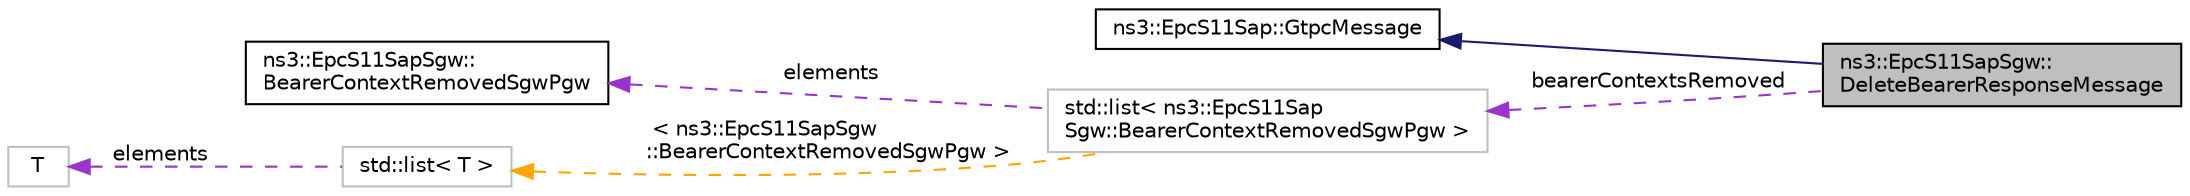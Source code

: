 digraph "ns3::EpcS11SapSgw::DeleteBearerResponseMessage"
{
 // LATEX_PDF_SIZE
  edge [fontname="Helvetica",fontsize="10",labelfontname="Helvetica",labelfontsize="10"];
  node [fontname="Helvetica",fontsize="10",shape=record];
  rankdir="LR";
  Node1 [label="ns3::EpcS11SapSgw::\lDeleteBearerResponseMessage",height=0.2,width=0.4,color="black", fillcolor="grey75", style="filled", fontcolor="black",tooltip="Delete Bearer Response message, see 3GPP TS 29.274 Release 9 V9.3.0 section 7.2.10...."];
  Node2 -> Node1 [dir="back",color="midnightblue",fontsize="10",style="solid",fontname="Helvetica"];
  Node2 [label="ns3::EpcS11Sap::GtpcMessage",height=0.2,width=0.4,color="black", fillcolor="white", style="filled",URL="$structns3_1_1_epc_s11_sap_1_1_gtpc_message.html",tooltip="GTPC message."];
  Node3 -> Node1 [dir="back",color="darkorchid3",fontsize="10",style="dashed",label=" bearerContextsRemoved" ,fontname="Helvetica"];
  Node3 [label="std::list\< ns3::EpcS11Sap\lSgw::BearerContextRemovedSgwPgw \>",height=0.2,width=0.4,color="grey75", fillcolor="white", style="filled",tooltip=" "];
  Node4 -> Node3 [dir="back",color="darkorchid3",fontsize="10",style="dashed",label=" elements" ,fontname="Helvetica"];
  Node4 [label="ns3::EpcS11SapSgw::\lBearerContextRemovedSgwPgw",height=0.2,width=0.4,color="black", fillcolor="white", style="filled",URL="$structns3_1_1_epc_s11_sap_sgw_1_1_bearer_context_removed_sgw_pgw.html",tooltip="BearerContextRemovedSgwPgw structure."];
  Node5 -> Node3 [dir="back",color="orange",fontsize="10",style="dashed",label=" \< ns3::EpcS11SapSgw\l::BearerContextRemovedSgwPgw \>" ,fontname="Helvetica"];
  Node5 [label="std::list\< T \>",height=0.2,width=0.4,color="grey75", fillcolor="white", style="filled",tooltip=" "];
  Node6 -> Node5 [dir="back",color="darkorchid3",fontsize="10",style="dashed",label=" elements" ,fontname="Helvetica"];
  Node6 [label="T",height=0.2,width=0.4,color="grey75", fillcolor="white", style="filled",tooltip=" "];
}
